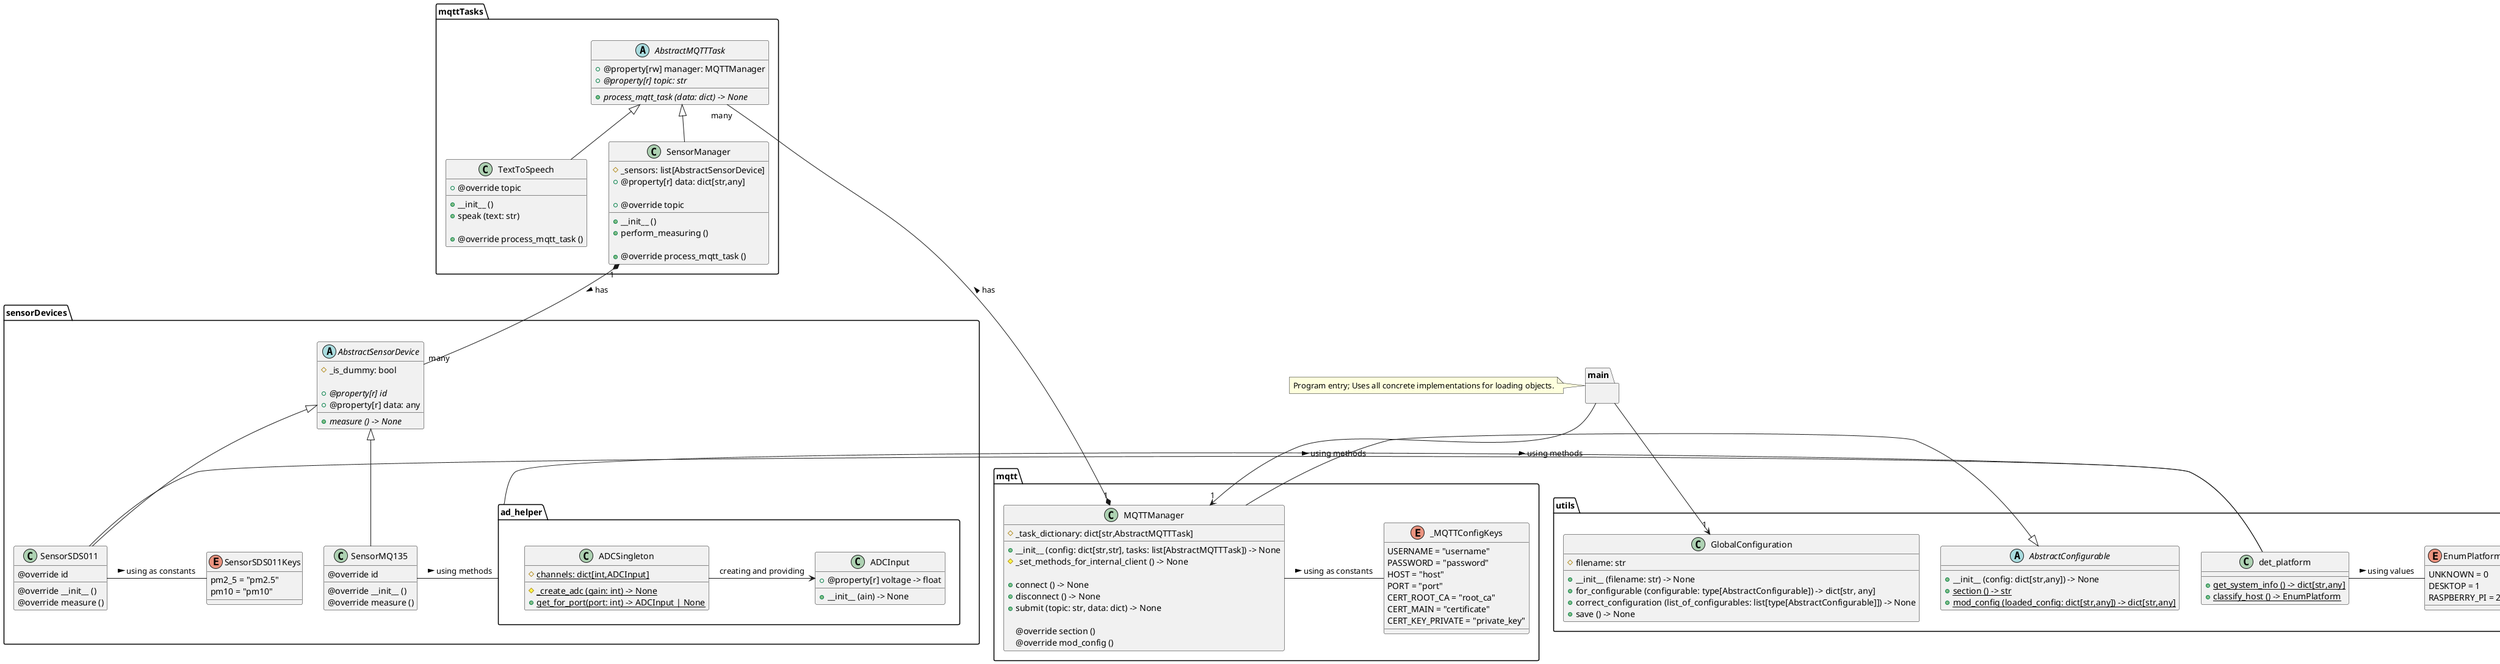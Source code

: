 @startuml
'https://plantuml.com/class-diagram


package utils {
    abstract class AbstractConfigurable {
        + __init__ (config: dict[str,any]) -> None
        + {static} section () -> str
        + {static} mod_config (loaded_config: dict[str,any]) -> dict[str,any]
    }

    class GlobalConfiguration {
        # filename: str

        + __init__ (filename: str) -> None
        + for_configurable (configurable: type[AbstractConfigurable]) -> dict[str, any]
        + correct_configuration (list_of_configurables: list[type[AbstractConfigurable]]) -> None
        + save () -> None
    }

    enum EnumPlatform {
        UNKNOWN = 0
        DESKTOP = 1
        RASPBERRY_PI = 2
    }

    class det_platform {
        + {static} get_system_info () -> dict[str,any]
        + {static} classify_host () -> EnumPlatform
    }
    det_platform - EnumPlatform: using values >
}

package sensorDevices {
    abstract class AbstractSensorDevice {
        # _is_dummy: bool

        + @property[r] {abstract} id
        + @property[r] data: any

        + {abstract} measure () -> None
    }

    class SensorSDS011 {
        @override id

        @override __init__ ()
        @override measure ()
    }
    AbstractSensorDevice <|-- SensorSDS011
    SensorSDS011 - utils.det_platform: using methods >

    enum SensorSDS011Keys {
        pm2_5 = "pm2.5"
        pm10 = "pm10"
    }
    SensorSDS011 - SensorSDS011Keys: using as constants >

    package ad_helper {
        class ADCInput {
            + __init__ (ain) -> None

            + @property[r] voltage -> float
        }

        class ADCSingleton {
            # {static} channels: dict[int,ADCInput]

            # {static} _create_adc (gain: int) -> None
            + {static} get_for_port(port: int) -> ADCInput | None
        }
        ADCSingleton -> ADCInput: creating and providing
    }
    ad_helper - utils.det_platform: using methods >

    class SensorMQ135 {
        @override id

        @override __init__ ()
        @override measure ()
    }
    AbstractSensorDevice <|-- SensorMQ135
    SensorMQ135 - ad_helper: using methods >
}

package mqttTasks {
    abstract class AbstractMQTTTask {
        + @property[rw] manager: MQTTManager
        + @property[r] {abstract} topic: str

        + {abstract} process_mqtt_task (data: dict) -> None
    }

    class TextToSpeech {
        + @override topic

        + __init__ ()
        + speak (text: str)

        + @override process_mqtt_task ()
    }
    AbstractMQTTTask <|-- TextToSpeech

    class SensorManager {
        # _sensors: list[AbstractSensorDevice]
        + @property[r] data: dict[str,any]

        + @override topic

        + __init__ ()
        + perform_measuring ()

        + @override process_mqtt_task ()
    }
    AbstractMQTTTask <|-- SensorManager
}
mqttTasks.SensorManager "1" *-- "many" sensorDevices.AbstractSensorDevice : has >

package mqtt {
    class MQTTManager {
        # _task_dictionary: dict[str,AbstractMQTTTask]

        + __init__ (config: dict[str,str], tasks: list[AbstractMQTTTask]) -> None
        # _set_methods_for_internal_client () -> None

        + connect () -> None
        + disconnect () -> None
        + submit (topic: str, data: dict) -> None

        @override section ()
        @override mod_config ()
    }
    utils.AbstractConfigurable <|-- MQTTManager

    enum _MQTTConfigKeys {
        USERNAME = "username"
        PASSWORD = "password"
        HOST = "host"
        PORT = "port"
        CERT_ROOT_CA = "root_ca"
        CERT_MAIN = "certificate"
        CERT_KEY_PRIVATE = "private_key"
    }
    MQTTManager - _MQTTConfigKeys: using as constants >
}
mqtt.MQTTManager "1" *-- "many" mqttTasks.AbstractMQTTTask : has >

package main {

}
note left of main: Program entry; Uses all concrete implementations for loading objects.
main --> "1" utils.GlobalConfiguration
main --> "1" mqtt.MQTTManager

@enduml